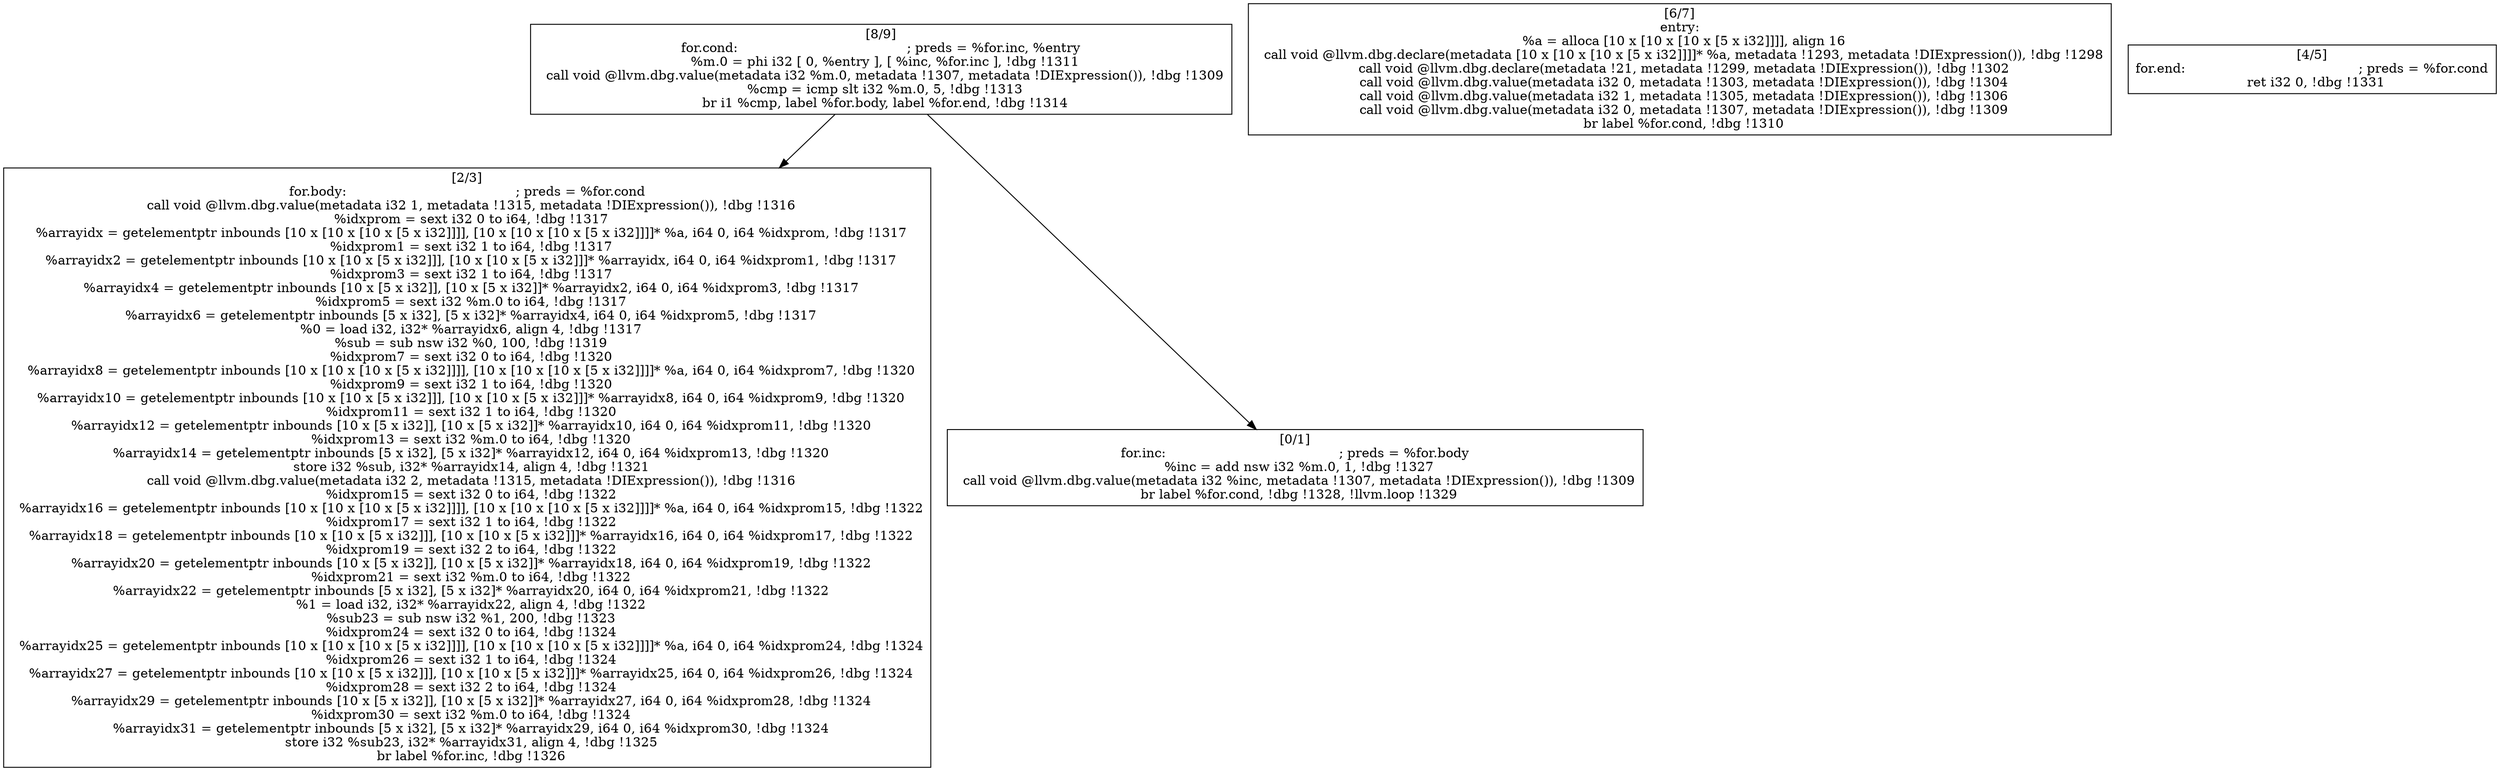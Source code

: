 
digraph G {


node19 [label="[2/3]
for.body:                                         ; preds = %for.cond
  call void @llvm.dbg.value(metadata i32 1, metadata !1315, metadata !DIExpression()), !dbg !1316
  %idxprom = sext i32 0 to i64, !dbg !1317
  %arrayidx = getelementptr inbounds [10 x [10 x [10 x [5 x i32]]]], [10 x [10 x [10 x [5 x i32]]]]* %a, i64 0, i64 %idxprom, !dbg !1317
  %idxprom1 = sext i32 1 to i64, !dbg !1317
  %arrayidx2 = getelementptr inbounds [10 x [10 x [5 x i32]]], [10 x [10 x [5 x i32]]]* %arrayidx, i64 0, i64 %idxprom1, !dbg !1317
  %idxprom3 = sext i32 1 to i64, !dbg !1317
  %arrayidx4 = getelementptr inbounds [10 x [5 x i32]], [10 x [5 x i32]]* %arrayidx2, i64 0, i64 %idxprom3, !dbg !1317
  %idxprom5 = sext i32 %m.0 to i64, !dbg !1317
  %arrayidx6 = getelementptr inbounds [5 x i32], [5 x i32]* %arrayidx4, i64 0, i64 %idxprom5, !dbg !1317
  %0 = load i32, i32* %arrayidx6, align 4, !dbg !1317
  %sub = sub nsw i32 %0, 100, !dbg !1319
  %idxprom7 = sext i32 0 to i64, !dbg !1320
  %arrayidx8 = getelementptr inbounds [10 x [10 x [10 x [5 x i32]]]], [10 x [10 x [10 x [5 x i32]]]]* %a, i64 0, i64 %idxprom7, !dbg !1320
  %idxprom9 = sext i32 1 to i64, !dbg !1320
  %arrayidx10 = getelementptr inbounds [10 x [10 x [5 x i32]]], [10 x [10 x [5 x i32]]]* %arrayidx8, i64 0, i64 %idxprom9, !dbg !1320
  %idxprom11 = sext i32 1 to i64, !dbg !1320
  %arrayidx12 = getelementptr inbounds [10 x [5 x i32]], [10 x [5 x i32]]* %arrayidx10, i64 0, i64 %idxprom11, !dbg !1320
  %idxprom13 = sext i32 %m.0 to i64, !dbg !1320
  %arrayidx14 = getelementptr inbounds [5 x i32], [5 x i32]* %arrayidx12, i64 0, i64 %idxprom13, !dbg !1320
  store i32 %sub, i32* %arrayidx14, align 4, !dbg !1321
  call void @llvm.dbg.value(metadata i32 2, metadata !1315, metadata !DIExpression()), !dbg !1316
  %idxprom15 = sext i32 0 to i64, !dbg !1322
  %arrayidx16 = getelementptr inbounds [10 x [10 x [10 x [5 x i32]]]], [10 x [10 x [10 x [5 x i32]]]]* %a, i64 0, i64 %idxprom15, !dbg !1322
  %idxprom17 = sext i32 1 to i64, !dbg !1322
  %arrayidx18 = getelementptr inbounds [10 x [10 x [5 x i32]]], [10 x [10 x [5 x i32]]]* %arrayidx16, i64 0, i64 %idxprom17, !dbg !1322
  %idxprom19 = sext i32 2 to i64, !dbg !1322
  %arrayidx20 = getelementptr inbounds [10 x [5 x i32]], [10 x [5 x i32]]* %arrayidx18, i64 0, i64 %idxprom19, !dbg !1322
  %idxprom21 = sext i32 %m.0 to i64, !dbg !1322
  %arrayidx22 = getelementptr inbounds [5 x i32], [5 x i32]* %arrayidx20, i64 0, i64 %idxprom21, !dbg !1322
  %1 = load i32, i32* %arrayidx22, align 4, !dbg !1322
  %sub23 = sub nsw i32 %1, 200, !dbg !1323
  %idxprom24 = sext i32 0 to i64, !dbg !1324
  %arrayidx25 = getelementptr inbounds [10 x [10 x [10 x [5 x i32]]]], [10 x [10 x [10 x [5 x i32]]]]* %a, i64 0, i64 %idxprom24, !dbg !1324
  %idxprom26 = sext i32 1 to i64, !dbg !1324
  %arrayidx27 = getelementptr inbounds [10 x [10 x [5 x i32]]], [10 x [10 x [5 x i32]]]* %arrayidx25, i64 0, i64 %idxprom26, !dbg !1324
  %idxprom28 = sext i32 2 to i64, !dbg !1324
  %arrayidx29 = getelementptr inbounds [10 x [5 x i32]], [10 x [5 x i32]]* %arrayidx27, i64 0, i64 %idxprom28, !dbg !1324
  %idxprom30 = sext i32 %m.0 to i64, !dbg !1324
  %arrayidx31 = getelementptr inbounds [5 x i32], [5 x i32]* %arrayidx29, i64 0, i64 %idxprom30, !dbg !1324
  store i32 %sub23, i32* %arrayidx31, align 4, !dbg !1325
  br label %for.inc, !dbg !1326
",shape=rectangle ]
node18 [label="[0/1]
for.inc:                                          ; preds = %for.body
  %inc = add nsw i32 %m.0, 1, !dbg !1327
  call void @llvm.dbg.value(metadata i32 %inc, metadata !1307, metadata !DIExpression()), !dbg !1309
  br label %for.cond, !dbg !1328, !llvm.loop !1329
",shape=rectangle ]
node17 [label="[8/9]
for.cond:                                         ; preds = %for.inc, %entry
  %m.0 = phi i32 [ 0, %entry ], [ %inc, %for.inc ], !dbg !1311
  call void @llvm.dbg.value(metadata i32 %m.0, metadata !1307, metadata !DIExpression()), !dbg !1309
  %cmp = icmp slt i32 %m.0, 5, !dbg !1313
  br i1 %cmp, label %for.body, label %for.end, !dbg !1314
",shape=rectangle ]
node15 [label="[6/7]
entry:
  %a = alloca [10 x [10 x [10 x [5 x i32]]]], align 16
  call void @llvm.dbg.declare(metadata [10 x [10 x [10 x [5 x i32]]]]* %a, metadata !1293, metadata !DIExpression()), !dbg !1298
  call void @llvm.dbg.declare(metadata !21, metadata !1299, metadata !DIExpression()), !dbg !1302
  call void @llvm.dbg.value(metadata i32 0, metadata !1303, metadata !DIExpression()), !dbg !1304
  call void @llvm.dbg.value(metadata i32 1, metadata !1305, metadata !DIExpression()), !dbg !1306
  call void @llvm.dbg.value(metadata i32 0, metadata !1307, metadata !DIExpression()), !dbg !1309
  br label %for.cond, !dbg !1310
",shape=rectangle ]
node16 [label="[4/5]
for.end:                                          ; preds = %for.cond
  ret i32 0, !dbg !1331
",shape=rectangle ]

node17->node18 [ ]
node17->node19 [ ]


}
